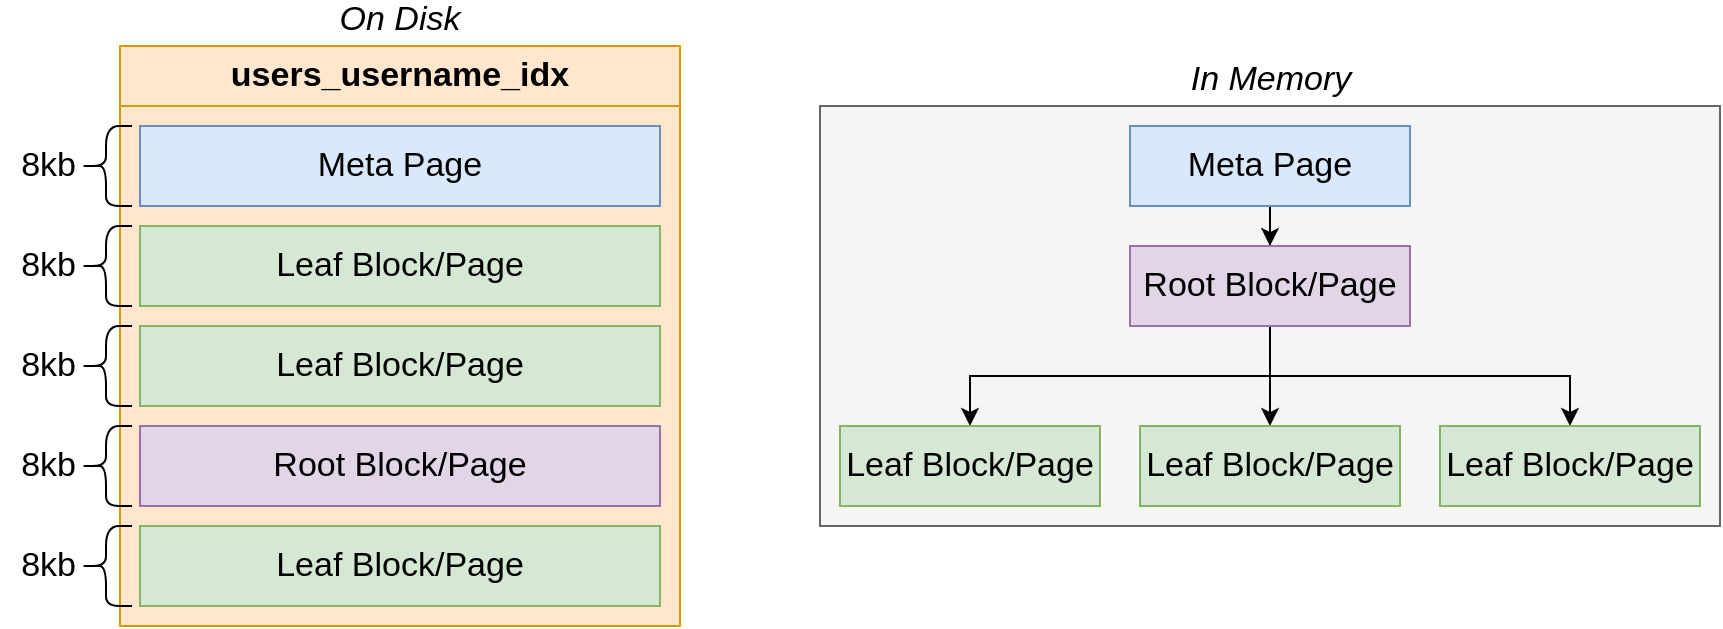 <mxfile version="13.3.7" type="device" pages="4"><diagram id="opVahimEWY88qb7lzJUC" name="02 - indx"><mxGraphModel dx="601" dy="370" grid="1" gridSize="10" guides="1" tooltips="1" connect="1" arrows="1" fold="1" page="1" pageScale="1" pageWidth="1920" pageHeight="1200" math="0" shadow="0"><root><mxCell id="O3AEuE54b7FPdJWSzbed-0"/><mxCell id="O3AEuE54b7FPdJWSzbed-1" parent="O3AEuE54b7FPdJWSzbed-0"/><mxCell id="O3AEuE54b7FPdJWSzbed-28" value="" style="rounded=0;whiteSpace=wrap;html=1;fontSize=17;align=right;fillColor=#f5f5f5;strokeColor=#666666;fontColor=#333333;" vertex="1" parent="O3AEuE54b7FPdJWSzbed-1"><mxGeometry x="980" y="350" width="450" height="210" as="geometry"/></mxCell><mxCell id="O3AEuE54b7FPdJWSzbed-2" value="users_username_idx" style="rounded=0;whiteSpace=wrap;html=1;fillColor=#ffe6cc;strokeColor=#d79b00;fontStyle=1;fontSize=17;" vertex="1" parent="O3AEuE54b7FPdJWSzbed-1"><mxGeometry x="630" y="320" width="280" height="30" as="geometry"/></mxCell><mxCell id="O3AEuE54b7FPdJWSzbed-3" value="" style="rounded=0;whiteSpace=wrap;html=1;fillColor=#ffe6cc;strokeColor=#d79b00;fontStyle=1;fontSize=17;" vertex="1" parent="O3AEuE54b7FPdJWSzbed-1"><mxGeometry x="630" y="350" width="280" height="260" as="geometry"/></mxCell><mxCell id="O3AEuE54b7FPdJWSzbed-4" value="Meta Page" style="rounded=0;whiteSpace=wrap;html=1;fontSize=17;fillColor=#dae8fc;strokeColor=#6c8ebf;" vertex="1" parent="O3AEuE54b7FPdJWSzbed-1"><mxGeometry x="640" y="360" width="260" height="40" as="geometry"/></mxCell><mxCell id="O3AEuE54b7FPdJWSzbed-5" value="Leaf Block/Page" style="rounded=0;whiteSpace=wrap;html=1;fontSize=17;fillColor=#d5e8d4;strokeColor=#82b366;" vertex="1" parent="O3AEuE54b7FPdJWSzbed-1"><mxGeometry x="640" y="410" width="260" height="40" as="geometry"/></mxCell><mxCell id="O3AEuE54b7FPdJWSzbed-6" value="Leaf Block/Page" style="rounded=0;whiteSpace=wrap;html=1;fontSize=17;fillColor=#d5e8d4;strokeColor=#82b366;" vertex="1" parent="O3AEuE54b7FPdJWSzbed-1"><mxGeometry x="640" y="460" width="260" height="40" as="geometry"/></mxCell><mxCell id="O3AEuE54b7FPdJWSzbed-7" value="Root Block/Page" style="rounded=0;whiteSpace=wrap;html=1;fontSize=17;fillColor=#e1d5e7;strokeColor=#9673a6;" vertex="1" parent="O3AEuE54b7FPdJWSzbed-1"><mxGeometry x="640" y="510" width="260" height="40" as="geometry"/></mxCell><mxCell id="O3AEuE54b7FPdJWSzbed-8" value="Leaf Block/Page" style="rounded=0;whiteSpace=wrap;html=1;fontSize=17;fillColor=#d5e8d4;strokeColor=#82b366;" vertex="1" parent="O3AEuE54b7FPdJWSzbed-1"><mxGeometry x="640" y="560" width="260" height="40" as="geometry"/></mxCell><mxCell id="O3AEuE54b7FPdJWSzbed-9" value="" style="shape=curlyBracket;whiteSpace=wrap;html=1;rounded=1;fontSize=17;" vertex="1" parent="O3AEuE54b7FPdJWSzbed-1"><mxGeometry x="610" y="360" width="26" height="40" as="geometry"/></mxCell><mxCell id="O3AEuE54b7FPdJWSzbed-10" value="8kb" style="text;html=1;strokeColor=none;fillColor=none;align=right;verticalAlign=middle;whiteSpace=wrap;rounded=0;fontSize=17;" vertex="1" parent="O3AEuE54b7FPdJWSzbed-1"><mxGeometry x="570" y="370" width="40" height="20" as="geometry"/></mxCell><mxCell id="O3AEuE54b7FPdJWSzbed-11" value="" style="shape=curlyBracket;whiteSpace=wrap;html=1;rounded=1;fontSize=17;" vertex="1" parent="O3AEuE54b7FPdJWSzbed-1"><mxGeometry x="610" y="410" width="26" height="40" as="geometry"/></mxCell><mxCell id="O3AEuE54b7FPdJWSzbed-12" value="8kb" style="text;html=1;strokeColor=none;fillColor=none;align=right;verticalAlign=middle;whiteSpace=wrap;rounded=0;fontSize=17;" vertex="1" parent="O3AEuE54b7FPdJWSzbed-1"><mxGeometry x="570" y="420" width="40" height="20" as="geometry"/></mxCell><mxCell id="O3AEuE54b7FPdJWSzbed-13" value="" style="shape=curlyBracket;whiteSpace=wrap;html=1;rounded=1;fontSize=17;" vertex="1" parent="O3AEuE54b7FPdJWSzbed-1"><mxGeometry x="610" y="460" width="26" height="40" as="geometry"/></mxCell><mxCell id="O3AEuE54b7FPdJWSzbed-14" value="8kb" style="text;html=1;strokeColor=none;fillColor=none;align=right;verticalAlign=middle;whiteSpace=wrap;rounded=0;fontSize=17;" vertex="1" parent="O3AEuE54b7FPdJWSzbed-1"><mxGeometry x="570" y="470" width="40" height="20" as="geometry"/></mxCell><mxCell id="O3AEuE54b7FPdJWSzbed-15" value="" style="shape=curlyBracket;whiteSpace=wrap;html=1;rounded=1;fontSize=17;" vertex="1" parent="O3AEuE54b7FPdJWSzbed-1"><mxGeometry x="610" y="510" width="26" height="40" as="geometry"/></mxCell><mxCell id="O3AEuE54b7FPdJWSzbed-16" value="8kb" style="text;html=1;strokeColor=none;fillColor=none;align=right;verticalAlign=middle;whiteSpace=wrap;rounded=0;fontSize=17;" vertex="1" parent="O3AEuE54b7FPdJWSzbed-1"><mxGeometry x="570" y="520" width="40" height="20" as="geometry"/></mxCell><mxCell id="O3AEuE54b7FPdJWSzbed-17" value="" style="shape=curlyBracket;whiteSpace=wrap;html=1;rounded=1;fontSize=17;" vertex="1" parent="O3AEuE54b7FPdJWSzbed-1"><mxGeometry x="610" y="560" width="26" height="40" as="geometry"/></mxCell><mxCell id="O3AEuE54b7FPdJWSzbed-18" value="8kb" style="text;html=1;strokeColor=none;fillColor=none;align=right;verticalAlign=middle;whiteSpace=wrap;rounded=0;fontSize=17;" vertex="1" parent="O3AEuE54b7FPdJWSzbed-1"><mxGeometry x="570" y="570" width="40" height="20" as="geometry"/></mxCell><mxCell id="O3AEuE54b7FPdJWSzbed-21" style="edgeStyle=orthogonalEdgeStyle;rounded=0;orthogonalLoop=1;jettySize=auto;html=1;exitX=0.5;exitY=1;exitDx=0;exitDy=0;fontSize=17;" edge="1" parent="O3AEuE54b7FPdJWSzbed-1" source="O3AEuE54b7FPdJWSzbed-19" target="O3AEuE54b7FPdJWSzbed-20"><mxGeometry relative="1" as="geometry"/></mxCell><mxCell id="O3AEuE54b7FPdJWSzbed-19" value="Meta Page" style="rounded=0;whiteSpace=wrap;html=1;fontSize=17;fillColor=#dae8fc;strokeColor=#6c8ebf;" vertex="1" parent="O3AEuE54b7FPdJWSzbed-1"><mxGeometry x="1135" y="360" width="140" height="40" as="geometry"/></mxCell><mxCell id="O3AEuE54b7FPdJWSzbed-25" style="edgeStyle=orthogonalEdgeStyle;rounded=0;orthogonalLoop=1;jettySize=auto;html=1;exitX=0.5;exitY=1;exitDx=0;exitDy=0;fontSize=17;" edge="1" parent="O3AEuE54b7FPdJWSzbed-1" source="O3AEuE54b7FPdJWSzbed-20" target="O3AEuE54b7FPdJWSzbed-22"><mxGeometry relative="1" as="geometry"/></mxCell><mxCell id="O3AEuE54b7FPdJWSzbed-26" style="edgeStyle=orthogonalEdgeStyle;rounded=0;orthogonalLoop=1;jettySize=auto;html=1;exitX=0.5;exitY=1;exitDx=0;exitDy=0;fontSize=17;" edge="1" parent="O3AEuE54b7FPdJWSzbed-1" source="O3AEuE54b7FPdJWSzbed-20" target="O3AEuE54b7FPdJWSzbed-23"><mxGeometry relative="1" as="geometry"/></mxCell><mxCell id="O3AEuE54b7FPdJWSzbed-27" style="edgeStyle=orthogonalEdgeStyle;rounded=0;orthogonalLoop=1;jettySize=auto;html=1;exitX=0.5;exitY=1;exitDx=0;exitDy=0;fontSize=17;" edge="1" parent="O3AEuE54b7FPdJWSzbed-1" source="O3AEuE54b7FPdJWSzbed-20" target="O3AEuE54b7FPdJWSzbed-24"><mxGeometry relative="1" as="geometry"/></mxCell><mxCell id="O3AEuE54b7FPdJWSzbed-20" value="Root Block/Page" style="rounded=0;whiteSpace=wrap;html=1;fontSize=17;fillColor=#e1d5e7;strokeColor=#9673a6;" vertex="1" parent="O3AEuE54b7FPdJWSzbed-1"><mxGeometry x="1135" y="420" width="140" height="40" as="geometry"/></mxCell><mxCell id="O3AEuE54b7FPdJWSzbed-22" value="Leaf Block/Page" style="rounded=0;whiteSpace=wrap;html=1;fontSize=17;fillColor=#d5e8d4;strokeColor=#82b366;" vertex="1" parent="O3AEuE54b7FPdJWSzbed-1"><mxGeometry x="990" y="510" width="130" height="40" as="geometry"/></mxCell><mxCell id="O3AEuE54b7FPdJWSzbed-23" value="Leaf Block/Page" style="rounded=0;whiteSpace=wrap;html=1;fontSize=17;fillColor=#d5e8d4;strokeColor=#82b366;" vertex="1" parent="O3AEuE54b7FPdJWSzbed-1"><mxGeometry x="1140" y="510" width="130" height="40" as="geometry"/></mxCell><mxCell id="O3AEuE54b7FPdJWSzbed-24" value="Leaf Block/Page" style="rounded=0;whiteSpace=wrap;html=1;fontSize=17;fillColor=#d5e8d4;strokeColor=#82b366;" vertex="1" parent="O3AEuE54b7FPdJWSzbed-1"><mxGeometry x="1290" y="510" width="130" height="40" as="geometry"/></mxCell><mxCell id="O3AEuE54b7FPdJWSzbed-29" value="&lt;i&gt;On Disk&lt;/i&gt;" style="text;html=1;strokeColor=none;fillColor=none;align=center;verticalAlign=middle;whiteSpace=wrap;rounded=0;fontSize=17;" vertex="1" parent="O3AEuE54b7FPdJWSzbed-1"><mxGeometry x="730" y="297" width="80" height="20" as="geometry"/></mxCell><mxCell id="O3AEuE54b7FPdJWSzbed-30" value="&lt;i&gt;In Memory&lt;/i&gt;" style="text;html=1;strokeColor=none;fillColor=none;align=center;verticalAlign=middle;whiteSpace=wrap;rounded=0;fontSize=17;" vertex="1" parent="O3AEuE54b7FPdJWSzbed-1"><mxGeometry x="1142.5" y="327" width="125" height="20" as="geometry"/></mxCell></root></mxGraphModel></diagram><diagram id="oCftknuLgNWRQHDJLGvZ" name="04 - tree"><mxGraphModel dx="858" dy="529" grid="1" gridSize="10" guides="1" tooltips="1" connect="1" arrows="1" fold="1" page="1" pageScale="1" pageWidth="1920" pageHeight="1200" math="0" shadow="0"><root><mxCell id="QAlu-ISIOO3ttAtn0jfi-0"/><mxCell id="QAlu-ISIOO3ttAtn0jfi-1" parent="QAlu-ISIOO3ttAtn0jfi-0"/><mxCell id="QAlu-ISIOO3ttAtn0jfi-2" value="" style="rounded=0;whiteSpace=wrap;html=1;fontSize=18;align=center;fillColor=#f5f5f5;strokeColor=#666666;fontColor=#333333;" vertex="1" parent="QAlu-ISIOO3ttAtn0jfi-1"><mxGeometry x="435" y="250" width="545" height="350" as="geometry"/></mxCell><mxCell id="QAlu-ISIOO3ttAtn0jfi-3" value="" style="rounded=0;whiteSpace=wrap;html=1;strokeWidth=1;fontSize=22;fontStyle=3;" vertex="1" parent="QAlu-ISIOO3ttAtn0jfi-1"><mxGeometry x="737.5" y="480" width="230" height="107.5" as="geometry"/></mxCell><mxCell id="QAlu-ISIOO3ttAtn0jfi-4" value="" style="rounded=0;whiteSpace=wrap;html=1;strokeWidth=1;fontSize=22;fontStyle=3;" vertex="1" parent="QAlu-ISIOO3ttAtn0jfi-1"><mxGeometry x="447.5" y="480" width="230" height="107.5" as="geometry"/></mxCell><mxCell id="QAlu-ISIOO3ttAtn0jfi-5" value="" style="rounded=0;whiteSpace=wrap;html=1;strokeWidth=1;fontSize=22;fontStyle=1;" vertex="1" parent="QAlu-ISIOO3ttAtn0jfi-1"><mxGeometry x="1080" y="295" width="230" height="305" as="geometry"/></mxCell><mxCell id="QAlu-ISIOO3ttAtn0jfi-6" value="" style="rounded=0;whiteSpace=wrap;html=1;strokeWidth=1;fontSize=22;fontStyle=1;fillColor=#f5f5f5;strokeColor=#666666;fontColor=#333333;" vertex="1" parent="QAlu-ISIOO3ttAtn0jfi-1"><mxGeometry x="1090" y="337.5" width="210" height="100" as="geometry"/></mxCell><mxCell id="QAlu-ISIOO3ttAtn0jfi-7" value="&lt;b&gt;Nancy&lt;/b&gt;, id = 40, created_at, updated_at" style="rounded=0;whiteSpace=wrap;html=1;strokeWidth=1;fontSize=18;fillColor=#fff2cc;strokeColor=#d6b656;" vertex="1" parent="QAlu-ISIOO3ttAtn0jfi-1"><mxGeometry x="1090" y="337.5" width="210" height="50" as="geometry"/></mxCell><mxCell id="QAlu-ISIOO3ttAtn0jfi-8" value="Block 0" style="rounded=0;whiteSpace=wrap;html=1;strokeWidth=1;fontSize=22;fontStyle=1;fillColor=#f5f5f5;strokeColor=#666666;fontColor=#333333;" vertex="1" parent="QAlu-ISIOO3ttAtn0jfi-1"><mxGeometry x="1090" y="307.5" width="210" height="30" as="geometry"/></mxCell><mxCell id="QAlu-ISIOO3ttAtn0jfi-9" value="&lt;b&gt;Alf&lt;/b&gt;, id = 2, created_at, updated_at, url" style="rounded=0;whiteSpace=wrap;html=1;strokeWidth=1;fontSize=18;fillColor=#fff2cc;strokeColor=#d6b656;" vertex="1" parent="QAlu-ISIOO3ttAtn0jfi-1"><mxGeometry x="1090" y="387.5" width="210" height="50" as="geometry"/></mxCell><mxCell id="QAlu-ISIOO3ttAtn0jfi-10" value="" style="rounded=0;whiteSpace=wrap;html=1;strokeWidth=1;fontSize=22;fontStyle=1;fillColor=#f5f5f5;strokeColor=#666666;fontColor=#333333;" vertex="1" parent="QAlu-ISIOO3ttAtn0jfi-1"><mxGeometry x="1090" y="487.5" width="210" height="100" as="geometry"/></mxCell><mxCell id="QAlu-ISIOO3ttAtn0jfi-11" value="&lt;b&gt;Jia&lt;/b&gt;, id = 5, created_at, updated_at, url" style="rounded=0;whiteSpace=wrap;html=1;strokeWidth=1;fontSize=18;fillColor=#fff2cc;strokeColor=#d6b656;" vertex="1" parent="QAlu-ISIOO3ttAtn0jfi-1"><mxGeometry x="1090" y="487.5" width="210" height="50" as="geometry"/></mxCell><mxCell id="QAlu-ISIOO3ttAtn0jfi-12" value="Block 1" style="rounded=0;whiteSpace=wrap;html=1;strokeWidth=1;fontSize=22;fontStyle=1;fillColor=#f5f5f5;strokeColor=#666666;fontColor=#333333;" vertex="1" parent="QAlu-ISIOO3ttAtn0jfi-1"><mxGeometry x="1090" y="457.5" width="210" height="30" as="geometry"/></mxCell><mxCell id="QAlu-ISIOO3ttAtn0jfi-13" value="&lt;b&gt;Riann&lt;/b&gt;, id = 3, created_at, updated_at, url" style="rounded=0;whiteSpace=wrap;html=1;strokeWidth=1;fontSize=18;fillColor=#fff2cc;strokeColor=#d6b656;" vertex="1" parent="QAlu-ISIOO3ttAtn0jfi-1"><mxGeometry x="1090" y="537.5" width="210" height="50" as="geometry"/></mxCell><mxCell id="QAlu-ISIOO3ttAtn0jfi-14" value="Heap File" style="rounded=0;whiteSpace=wrap;html=1;strokeWidth=1;fontSize=22;fontStyle=3;" vertex="1" parent="QAlu-ISIOO3ttAtn0jfi-1"><mxGeometry x="1080" y="260" width="230" height="35" as="geometry"/></mxCell><mxCell id="QAlu-ISIOO3ttAtn0jfi-15" style="edgeStyle=orthogonalEdgeStyle;rounded=0;orthogonalLoop=1;jettySize=auto;html=1;exitX=0.5;exitY=1;exitDx=0;exitDy=0;strokeWidth=3;fontSize=18;" edge="1" parent="QAlu-ISIOO3ttAtn0jfi-1" source="QAlu-ISIOO3ttAtn0jfi-16" target="QAlu-ISIOO3ttAtn0jfi-30"><mxGeometry relative="1" as="geometry"/></mxCell><mxCell id="QAlu-ISIOO3ttAtn0jfi-16" value="I am looking for users with username = 'Riann'" style="rounded=0;whiteSpace=wrap;html=1;strokeWidth=1;fontSize=22;fontStyle=3;" vertex="1" parent="QAlu-ISIOO3ttAtn0jfi-1"><mxGeometry x="555" y="150" width="310" height="65" as="geometry"/></mxCell><mxCell id="QAlu-ISIOO3ttAtn0jfi-17" value="Aaliyah.H" style="rounded=0;whiteSpace=wrap;html=1;strokeWidth=1;fontSize=18;fillColor=#fff2cc;strokeColor=#d6b656;" vertex="1" parent="QAlu-ISIOO3ttAtn0jfi-1"><mxGeometry x="462.5" y="490" width="100" height="50" as="geometry"/></mxCell><mxCell id="QAlu-ISIOO3ttAtn0jfi-18" value="Jia" style="rounded=0;whiteSpace=wrap;html=1;strokeWidth=1;fontSize=18;fillColor=#fff2cc;strokeColor=#d6b656;" vertex="1" parent="QAlu-ISIOO3ttAtn0jfi-1"><mxGeometry x="562.5" y="490" width="100" height="50" as="geometry"/></mxCell><mxCell id="QAlu-ISIOO3ttAtn0jfi-19" value="Nancy" style="rounded=0;whiteSpace=wrap;html=1;strokeWidth=1;fontSize=18;fillColor=#fff2cc;strokeColor=#d6b656;" vertex="1" parent="QAlu-ISIOO3ttAtn0jfi-1"><mxGeometry x="752.5" y="490" width="100" height="50" as="geometry"/></mxCell><mxCell id="QAlu-ISIOO3ttAtn0jfi-20" value="Riann" style="rounded=0;whiteSpace=wrap;html=1;strokeWidth=1;fontSize=18;fillColor=#fff2cc;strokeColor=#d6b656;" vertex="1" parent="QAlu-ISIOO3ttAtn0jfi-1"><mxGeometry x="852.5" y="490" width="100" height="50" as="geometry"/></mxCell><mxCell id="JE4ydQ63m4MGEJfCah9O-0" style="edgeStyle=orthogonalEdgeStyle;rounded=0;orthogonalLoop=1;jettySize=auto;html=1;exitX=0.5;exitY=1;exitDx=0;exitDy=0;entryX=0;entryY=0.5;entryDx=0;entryDy=0;fontSize=10;" edge="1" parent="QAlu-ISIOO3ttAtn0jfi-1" source="QAlu-ISIOO3ttAtn0jfi-21" target="QAlu-ISIOO3ttAtn0jfi-11"><mxGeometry relative="1" as="geometry"/></mxCell><mxCell id="QAlu-ISIOO3ttAtn0jfi-21" value="Block 0&lt;br style=&quot;font-size: 12px;&quot;&gt;Index 2" style="rounded=0;whiteSpace=wrap;html=1;strokeWidth=1;fontSize=12;fillColor=#f5f5f5;strokeColor=#666666;fontStyle=2;fontColor=#333333;" vertex="1" parent="QAlu-ISIOO3ttAtn0jfi-1"><mxGeometry x="472.5" y="540" width="80" height="30" as="geometry"/></mxCell><mxCell id="QAlu-ISIOO3ttAtn0jfi-22" value="Block 1&lt;br style=&quot;font-size: 12px;&quot;&gt;Index 2" style="rounded=0;whiteSpace=wrap;html=1;strokeWidth=1;fontSize=12;fillColor=#f5f5f5;strokeColor=#666666;fontStyle=2;fontColor=#333333;" vertex="1" parent="QAlu-ISIOO3ttAtn0jfi-1"><mxGeometry x="572.5" y="540" width="80" height="30" as="geometry"/></mxCell><mxCell id="QAlu-ISIOO3ttAtn0jfi-23" value="Block 0&lt;br style=&quot;font-size: 12px;&quot;&gt;Index 1" style="rounded=0;whiteSpace=wrap;html=1;strokeWidth=1;fontSize=12;fillColor=#f5f5f5;strokeColor=#666666;fontStyle=2;fontColor=#333333;" vertex="1" parent="QAlu-ISIOO3ttAtn0jfi-1"><mxGeometry x="762.5" y="540" width="80" height="30" as="geometry"/></mxCell><mxCell id="QAlu-ISIOO3ttAtn0jfi-24" style="edgeStyle=orthogonalEdgeStyle;rounded=0;orthogonalLoop=1;jettySize=auto;html=1;exitX=1;exitY=0.5;exitDx=0;exitDy=0;strokeWidth=3;fontSize=19;" edge="1" parent="QAlu-ISIOO3ttAtn0jfi-1" source="QAlu-ISIOO3ttAtn0jfi-25" target="QAlu-ISIOO3ttAtn0jfi-13"><mxGeometry relative="1" as="geometry"/></mxCell><mxCell id="QAlu-ISIOO3ttAtn0jfi-25" value="Block 1&lt;br style=&quot;font-size: 12px;&quot;&gt;Index 2" style="rounded=0;whiteSpace=wrap;html=1;strokeWidth=1;fontSize=12;fillColor=#f5f5f5;strokeColor=#666666;fontStyle=2;fontColor=#333333;" vertex="1" parent="QAlu-ISIOO3ttAtn0jfi-1"><mxGeometry x="862.5" y="540" width="80" height="30" as="geometry"/></mxCell><mxCell id="QAlu-ISIOO3ttAtn0jfi-26" style="edgeStyle=orthogonalEdgeStyle;rounded=0;orthogonalLoop=1;jettySize=auto;html=1;exitX=0.5;exitY=1;exitDx=0;exitDy=0;strokeWidth=3;fontSize=18;" edge="1" parent="QAlu-ISIOO3ttAtn0jfi-1" source="QAlu-ISIOO3ttAtn0jfi-27" target="QAlu-ISIOO3ttAtn0jfi-31"><mxGeometry relative="1" as="geometry"/></mxCell><mxCell id="QAlu-ISIOO3ttAtn0jfi-27" value="Go this way if:&lt;br&gt;'Alf' &amp;lt;= username &amp;lt; 'Nancy'" style="rounded=0;whiteSpace=wrap;html=1;strokeWidth=1;fontSize=16;fontStyle=0;" vertex="1" parent="QAlu-ISIOO3ttAtn0jfi-1"><mxGeometry x="490" y="300" width="217.5" height="77.5" as="geometry"/></mxCell><mxCell id="QAlu-ISIOO3ttAtn0jfi-28" style="edgeStyle=orthogonalEdgeStyle;rounded=0;orthogonalLoop=1;jettySize=auto;html=1;exitX=0.5;exitY=1;exitDx=0;exitDy=0;strokeWidth=3;fontSize=18;" edge="1" parent="QAlu-ISIOO3ttAtn0jfi-1" source="QAlu-ISIOO3ttAtn0jfi-29" target="QAlu-ISIOO3ttAtn0jfi-32"><mxGeometry relative="1" as="geometry"/></mxCell><mxCell id="QAlu-ISIOO3ttAtn0jfi-29" value="Go this way if:&lt;br&gt;'Nancy' &amp;lt;= username" style="rounded=0;whiteSpace=wrap;html=1;strokeWidth=1;fontSize=16;fontStyle=0;" vertex="1" parent="QAlu-ISIOO3ttAtn0jfi-1"><mxGeometry x="707.5" y="300" width="222.5" height="77.5" as="geometry"/></mxCell><mxCell id="QAlu-ISIOO3ttAtn0jfi-30" value="Root Node" style="rounded=0;whiteSpace=wrap;html=1;fontSize=18;align=center;fontStyle=1;fillColor=#dae8fc;strokeColor=#6c8ebf;" vertex="1" parent="QAlu-ISIOO3ttAtn0jfi-1"><mxGeometry x="490" y="270" width="440" height="30" as="geometry"/></mxCell><mxCell id="QAlu-ISIOO3ttAtn0jfi-31" value="Leaf Node" style="rounded=0;whiteSpace=wrap;html=1;fontSize=18;align=center;fontStyle=1;fillColor=#e1d5e7;strokeColor=#9673a6;" vertex="1" parent="QAlu-ISIOO3ttAtn0jfi-1"><mxGeometry x="447.5" y="450" width="230" height="30" as="geometry"/></mxCell><mxCell id="QAlu-ISIOO3ttAtn0jfi-32" value="Leaf Node" style="rounded=0;whiteSpace=wrap;html=1;fontSize=18;align=center;fontStyle=1;fillColor=#e1d5e7;strokeColor=#9673a6;" vertex="1" parent="QAlu-ISIOO3ttAtn0jfi-1"><mxGeometry x="737.5" y="450" width="230" height="30" as="geometry"/></mxCell></root></mxGraphModel></diagram><diagram id="FdByvxCl356xLByYzh3v" name="01 - indx"><mxGraphModel dx="715" dy="441" grid="1" gridSize="10" guides="1" tooltips="1" connect="1" arrows="1" fold="1" page="1" pageScale="1" pageWidth="1920" pageHeight="1200" math="0" shadow="0"><root><mxCell id="0"/><mxCell id="1" parent="0"/><mxCell id="E6xI0mtKTCQ8MDlGoAeg-2" style="edgeStyle=orthogonalEdgeStyle;rounded=0;orthogonalLoop=1;jettySize=auto;html=1;exitX=1;exitY=0.5;exitDx=0;exitDy=0;entryX=0;entryY=0.25;entryDx=0;entryDy=0;fontSize=10;" edge="1" parent="1" source="huZ3fz437xjVjvMS_hl9-1" target="oIg3MCeNWCxGDNWDnZmG-6"><mxGeometry relative="1" as="geometry"/></mxCell><mxCell id="E6xI0mtKTCQ8MDlGoAeg-3" value="Austin.Ondrika" style="edgeLabel;html=1;align=center;verticalAlign=middle;resizable=0;points=[];fontSize=10;" vertex="1" connectable="0" parent="E6xI0mtKTCQ8MDlGoAeg-2"><mxGeometry x="-0.454" y="2" relative="1" as="geometry"><mxPoint x="-1" y="-2" as="offset"/></mxGeometry></mxCell><mxCell id="huZ3fz437xjVjvMS_hl9-1" value="Page 2&lt;br&gt;Leaf Node" style="rounded=0;whiteSpace=wrap;html=1;fontSize=18;" vertex="1" parent="1"><mxGeometry x="955" y="530" width="280" height="50" as="geometry"/></mxCell><mxCell id="huZ3fz437xjVjvMS_hl9-3" value="" style="rounded=0;whiteSpace=wrap;html=1;fontSize=11;" vertex="1" parent="1"><mxGeometry x="1025" y="580" width="70" height="50" as="geometry"/></mxCell><mxCell id="huZ3fz437xjVjvMS_hl9-4" value="" style="rounded=0;whiteSpace=wrap;html=1;fontSize=11;" vertex="1" parent="1"><mxGeometry x="1095" y="580" width="70" height="50" as="geometry"/></mxCell><mxCell id="huZ3fz437xjVjvMS_hl9-10" value="Page 3&lt;br&gt;Root Node" style="rounded=0;whiteSpace=wrap;html=1;fontSize=18;fontStyle=1;fillColor=#d5e8d4;strokeColor=#82b366;" vertex="1" parent="1"><mxGeometry x="960" y="340" width="280" height="50" as="geometry"/></mxCell><mxCell id="qLcCJlduPn2M2SvSs1vK-1" style="edgeStyle=orthogonalEdgeStyle;rounded=0;orthogonalLoop=1;jettySize=auto;html=1;exitX=0.5;exitY=1;exitDx=0;exitDy=0;fontSize=10;" edge="1" parent="1" source="huZ3fz437xjVjvMS_hl9-12" target="huZ3fz437xjVjvMS_hl9-25"><mxGeometry relative="1" as="geometry"/></mxCell><mxCell id="huZ3fz437xjVjvMS_hl9-12" value="" style="rounded=0;whiteSpace=wrap;html=1;fontSize=10;" vertex="1" parent="1"><mxGeometry x="960" y="390" width="70" height="50" as="geometry"/></mxCell><mxCell id="qLcCJlduPn2M2SvSs1vK-4" style="edgeStyle=orthogonalEdgeStyle;rounded=0;orthogonalLoop=1;jettySize=auto;html=1;exitX=0.5;exitY=1;exitDx=0;exitDy=0;fontSize=10;" edge="1" parent="1" source="huZ3fz437xjVjvMS_hl9-14" target="huZ3fz437xjVjvMS_hl9-1"><mxGeometry relative="1" as="geometry"/></mxCell><mxCell id="huZ3fz437xjVjvMS_hl9-14" value="ALL&amp;nbsp; &amp;gt;= 'Alyson14'" style="rounded=0;whiteSpace=wrap;html=1;fontSize=10;" vertex="1" parent="1"><mxGeometry x="1030" y="390" width="70" height="50" as="geometry"/></mxCell><mxCell id="qLcCJlduPn2M2SvSs1vK-5" style="edgeStyle=orthogonalEdgeStyle;rounded=0;orthogonalLoop=1;jettySize=auto;html=1;exitX=0.5;exitY=1;exitDx=0;exitDy=0;fontSize=10;" edge="1" parent="1" source="huZ3fz437xjVjvMS_hl9-16" target="oIg3MCeNWCxGDNWDnZmG-3"><mxGeometry relative="1" as="geometry"/></mxCell><mxCell id="huZ3fz437xjVjvMS_hl9-16" value="ALL &amp;gt;= 'Austin.O'" style="rounded=0;whiteSpace=wrap;html=1;fontSize=10;" vertex="1" parent="1"><mxGeometry x="1100" y="390" width="70" height="50" as="geometry"/></mxCell><mxCell id="huZ3fz437xjVjvMS_hl9-17" value="" style="rounded=0;whiteSpace=wrap;html=1;fontSize=14;" vertex="1" parent="1"><mxGeometry x="1170" y="390" width="70" height="50" as="geometry"/></mxCell><mxCell id="E6xI0mtKTCQ8MDlGoAeg-1" style="edgeStyle=orthogonalEdgeStyle;rounded=0;orthogonalLoop=1;jettySize=auto;html=1;exitX=1;exitY=0.5;exitDx=0;exitDy=0;entryX=0;entryY=0.25;entryDx=0;entryDy=0;fontSize=10;" edge="1" parent="1" source="huZ3fz437xjVjvMS_hl9-25" target="huZ3fz437xjVjvMS_hl9-39"><mxGeometry relative="1" as="geometry"/></mxCell><mxCell id="huZ3fz437xjVjvMS_hl9-25" value="Page 1&lt;br&gt;Leaf Node" style="rounded=0;whiteSpace=wrap;html=1;fontSize=18;" vertex="1" parent="1"><mxGeometry x="620" y="530" width="280" height="50" as="geometry"/></mxCell><mxCell id="huZ3fz437xjVjvMS_hl9-27" value="" style="rounded=0;whiteSpace=wrap;html=1;fontSize=11;" vertex="1" parent="1"><mxGeometry x="690" y="580" width="70" height="50" as="geometry"/></mxCell><mxCell id="huZ3fz437xjVjvMS_hl9-29" value="" style="rounded=0;whiteSpace=wrap;html=1;fontSize=11;" vertex="1" parent="1"><mxGeometry x="760" y="580" width="70" height="50" as="geometry"/></mxCell><mxCell id="huZ3fz437xjVjvMS_hl9-31" value="Alyson.R&lt;br&gt;(82, 30)" style="rounded=0;whiteSpace=wrap;html=1;fontSize=11;" vertex="1" parent="1"><mxGeometry x="830" y="580" width="70" height="50" as="geometry"/></mxCell><mxCell id="huZ3fz437xjVjvMS_hl9-39" value="Alyson14&lt;br&gt;(20, 7)" style="rounded=0;whiteSpace=wrap;html=1;fontSize=11;" vertex="1" parent="1"><mxGeometry x="955" y="580" width="70" height="50" as="geometry"/></mxCell><mxCell id="huZ3fz437xjVjvMS_hl9-49" value="Austin.M&lt;br&gt;(74, 18)" style="rounded=0;whiteSpace=wrap;html=1;fontSize=11;" vertex="1" parent="1"><mxGeometry x="1165" y="580" width="70" height="50" as="geometry"/></mxCell><mxCell id="oIg3MCeNWCxGDNWDnZmG-2" value="Aaliyah.H&lt;br&gt;(33, 43)" style="rounded=0;whiteSpace=wrap;html=1;fontSize=11;" vertex="1" parent="1"><mxGeometry x="620" y="580" width="70" height="50" as="geometry"/></mxCell><mxCell id="oIg3MCeNWCxGDNWDnZmG-3" value="Page 4&lt;br&gt;Leaf Node" style="rounded=0;whiteSpace=wrap;html=1;fontSize=18;" vertex="1" parent="1"><mxGeometry x="1340" y="530" width="280" height="50" as="geometry"/></mxCell><mxCell id="oIg3MCeNWCxGDNWDnZmG-4" value="" style="rounded=0;whiteSpace=wrap;html=1;fontSize=11;" vertex="1" parent="1"><mxGeometry x="1410" y="580" width="70" height="50" as="geometry"/></mxCell><mxCell id="oIg3MCeNWCxGDNWDnZmG-5" value="" style="rounded=0;whiteSpace=wrap;html=1;fontSize=11;" vertex="1" parent="1"><mxGeometry x="1480" y="580" width="70" height="50" as="geometry"/></mxCell><mxCell id="oIg3MCeNWCxGDNWDnZmG-6" value="Austin.Ondrika" style="rounded=0;whiteSpace=wrap;html=1;fontSize=11;" vertex="1" parent="1"><mxGeometry x="1340" y="580" width="70" height="50" as="geometry"/></mxCell><mxCell id="oIg3MCeNWCxGDNWDnZmG-7" value="" style="rounded=0;whiteSpace=wrap;html=1;fontSize=11;" vertex="1" parent="1"><mxGeometry x="1550" y="580" width="70" height="50" as="geometry"/></mxCell></root></mxGraphModel></diagram><diagram id="TQnLje19Bo3_dnweJQ1w" name="03 - likes"><mxGraphModel dx="969" dy="597" grid="1" gridSize="10" guides="1" tooltips="1" connect="1" arrows="1" fold="1" page="1" pageScale="1" pageWidth="1920" pageHeight="1200" math="0" shadow="0"><root><mxCell id="p__IYrhqF22UkaUIFzBU-0"/><mxCell id="p__IYrhqF22UkaUIFzBU-1" parent="p__IYrhqF22UkaUIFzBU-0"/><mxCell id="p__IYrhqF22UkaUIFzBU-2" value="Parent Nodes&lt;br&gt;Page 411" style="rounded=0;whiteSpace=wrap;html=1;fontSize=18;" vertex="1" parent="p__IYrhqF22UkaUIFzBU-1"><mxGeometry x="955" y="530" width="365" height="50" as="geometry"/></mxCell><mxCell id="p__IYrhqF22UkaUIFzBU-3" style="edgeStyle=orthogonalEdgeStyle;rounded=0;orthogonalLoop=1;jettySize=auto;html=1;exitX=0.5;exitY=1;exitDx=0;exitDy=0;fontSize=15;" edge="1" parent="p__IYrhqF22UkaUIFzBU-1" source="p__IYrhqF22UkaUIFzBU-4" target="p__IYrhqF22UkaUIFzBU-22"><mxGeometry relative="1" as="geometry"/></mxCell><mxCell id="p__IYrhqF22UkaUIFzBU-4" value="288&lt;br style=&quot;font-size: 11px;&quot;&gt;&amp;gt;= 104677" style="rounded=0;whiteSpace=wrap;html=1;fontSize=11;" vertex="1" parent="p__IYrhqF22UkaUIFzBU-1"><mxGeometry x="1025" y="580" width="70" height="50" as="geometry"/></mxCell><mxCell id="p__IYrhqF22UkaUIFzBU-5" value="....." style="rounded=0;whiteSpace=wrap;html=1;fontSize=11;" vertex="1" parent="p__IYrhqF22UkaUIFzBU-1"><mxGeometry x="1095" y="580" width="70" height="50" as="geometry"/></mxCell><mxCell id="p__IYrhqF22UkaUIFzBU-6" value="Page 698" style="rounded=0;whiteSpace=wrap;html=1;fontSize=18;" vertex="1" parent="p__IYrhqF22UkaUIFzBU-1"><mxGeometry x="1555" y="530" width="280" height="50" as="geometry"/></mxCell><mxCell id="p__IYrhqF22UkaUIFzBU-7" value="575&lt;br style=&quot;font-size: 11px;&quot;&gt;&amp;gt;= 208987" style="rounded=0;whiteSpace=wrap;html=1;fontSize=11;" vertex="1" parent="p__IYrhqF22UkaUIFzBU-1"><mxGeometry x="1625" y="580" width="70" height="50" as="geometry"/></mxCell><mxCell id="p__IYrhqF22UkaUIFzBU-8" value="....." style="rounded=0;whiteSpace=wrap;html=1;fontSize=11;" vertex="1" parent="p__IYrhqF22UkaUIFzBU-1"><mxGeometry x="1695" y="580" width="70" height="50" as="geometry"/></mxCell><mxCell id="p__IYrhqF22UkaUIFzBU-9" value="...." style="rounded=0;whiteSpace=wrap;html=1;fontSize=11;" vertex="1" parent="p__IYrhqF22UkaUIFzBU-1"><mxGeometry x="1765" y="580" width="70" height="50" as="geometry"/></mxCell><mxCell id="p__IYrhqF22UkaUIFzBU-10" value="Page 574" style="rounded=0;whiteSpace=wrap;html=1;fontSize=18;" vertex="1" parent="p__IYrhqF22UkaUIFzBU-1"><mxGeometry x="1580" y="710" width="210" height="50" as="geometry"/></mxCell><mxCell id="p__IYrhqF22UkaUIFzBU-11" value="412 Root" style="rounded=0;whiteSpace=wrap;html=1;fontSize=18;" vertex="1" parent="p__IYrhqF22UkaUIFzBU-1"><mxGeometry x="982" y="310" width="280" height="50" as="geometry"/></mxCell><mxCell id="p__IYrhqF22UkaUIFzBU-12" style="edgeStyle=orthogonalEdgeStyle;rounded=0;orthogonalLoop=1;jettySize=auto;html=1;exitX=0.5;exitY=1;exitDx=0;exitDy=0;fontSize=16;" edge="1" parent="p__IYrhqF22UkaUIFzBU-1" source="p__IYrhqF22UkaUIFzBU-13" target="p__IYrhqF22UkaUIFzBU-26"><mxGeometry relative="1" as="geometry"/></mxCell><mxCell id="p__IYrhqF22UkaUIFzBU-13" value="3&lt;br style=&quot;font-size: 14px;&quot;&gt;-" style="rounded=0;whiteSpace=wrap;html=1;fontSize=14;" vertex="1" parent="p__IYrhqF22UkaUIFzBU-1"><mxGeometry x="982" y="360" width="70" height="50" as="geometry"/></mxCell><mxCell id="p__IYrhqF22UkaUIFzBU-14" style="edgeStyle=orthogonalEdgeStyle;rounded=0;orthogonalLoop=1;jettySize=auto;html=1;exitX=0.5;exitY=1;exitDx=0;exitDy=0;fontSize=18;" edge="1" parent="p__IYrhqF22UkaUIFzBU-1" source="p__IYrhqF22UkaUIFzBU-15" target="p__IYrhqF22UkaUIFzBU-2"><mxGeometry relative="1" as="geometry"/></mxCell><mxCell id="p__IYrhqF22UkaUIFzBU-15" value="411&lt;br style=&quot;font-size: 14px;&quot;&gt;&amp;gt; 104311" style="rounded=0;whiteSpace=wrap;html=1;fontSize=14;" vertex="1" parent="p__IYrhqF22UkaUIFzBU-1"><mxGeometry x="1052" y="360" width="70" height="50" as="geometry"/></mxCell><mxCell id="p__IYrhqF22UkaUIFzBU-16" style="edgeStyle=orthogonalEdgeStyle;rounded=0;orthogonalLoop=1;jettySize=auto;html=1;exitX=0.5;exitY=1;exitDx=0;exitDy=0;fontSize=14;" edge="1" parent="p__IYrhqF22UkaUIFzBU-1" source="p__IYrhqF22UkaUIFzBU-17" target="p__IYrhqF22UkaUIFzBU-6"><mxGeometry relative="1" as="geometry"/></mxCell><mxCell id="p__IYrhqF22UkaUIFzBU-17" value="698&lt;br style=&quot;font-size: 14px&quot;&gt;&amp;gt; 208621" style="rounded=0;whiteSpace=wrap;html=1;fontSize=14;" vertex="1" parent="p__IYrhqF22UkaUIFzBU-1"><mxGeometry x="1122" y="360" width="70" height="50" as="geometry"/></mxCell><mxCell id="p__IYrhqF22UkaUIFzBU-18" value="...." style="rounded=0;whiteSpace=wrap;html=1;fontSize=14;" vertex="1" parent="p__IYrhqF22UkaUIFzBU-1"><mxGeometry x="1192" y="360" width="70" height="50" as="geometry"/></mxCell><mxCell id="p__IYrhqF22UkaUIFzBU-19" value="(1328,125)&lt;br&gt;208621" style="rounded=0;whiteSpace=wrap;html=1;fontSize=14;" vertex="1" parent="p__IYrhqF22UkaUIFzBU-1"><mxGeometry x="1580" y="760" width="70" height="50" as="geometry"/></mxCell><mxCell id="p__IYrhqF22UkaUIFzBU-20" value="....." style="rounded=0;whiteSpace=wrap;html=1;fontSize=18;" vertex="1" parent="p__IYrhqF22UkaUIFzBU-1"><mxGeometry x="1650" y="760" width="70" height="50" as="geometry"/></mxCell><mxCell id="p__IYrhqF22UkaUIFzBU-21" value="(1331,19)&lt;br&gt;208986" style="rounded=0;whiteSpace=wrap;html=1;fontSize=16;" vertex="1" parent="p__IYrhqF22UkaUIFzBU-1"><mxGeometry x="1720" y="760" width="70" height="50" as="geometry"/></mxCell><mxCell id="p__IYrhqF22UkaUIFzBU-22" value="Page 288" style="rounded=0;whiteSpace=wrap;html=1;fontSize=18;" vertex="1" parent="p__IYrhqF22UkaUIFzBU-1"><mxGeometry x="1085" y="710" width="210" height="50" as="geometry"/></mxCell><mxCell id="p__IYrhqF22UkaUIFzBU-23" value="(666,115)&lt;br&gt;104677" style="rounded=0;whiteSpace=wrap;html=1;fontSize=14;" vertex="1" parent="p__IYrhqF22UkaUIFzBU-1"><mxGeometry x="1085" y="760" width="70" height="50" as="geometry"/></mxCell><mxCell id="p__IYrhqF22UkaUIFzBU-24" value="....." style="rounded=0;whiteSpace=wrap;html=1;fontSize=18;" vertex="1" parent="p__IYrhqF22UkaUIFzBU-1"><mxGeometry x="1155" y="760" width="70" height="50" as="geometry"/></mxCell><mxCell id="p__IYrhqF22UkaUIFzBU-25" value="(669, 9)&lt;br style=&quot;font-size: 15px;&quot;&gt;105042" style="rounded=0;whiteSpace=wrap;html=1;fontSize=15;" vertex="1" parent="p__IYrhqF22UkaUIFzBU-1"><mxGeometry x="1225" y="760" width="70" height="50" as="geometry"/></mxCell><mxCell id="p__IYrhqF22UkaUIFzBU-58" style="edgeStyle=orthogonalEdgeStyle;rounded=0;orthogonalLoop=1;jettySize=auto;html=1;exitX=1;exitY=0.75;exitDx=0;exitDy=0;entryX=0;entryY=0.75;entryDx=0;entryDy=0;fontSize=10;" edge="1" parent="p__IYrhqF22UkaUIFzBU-1" source="p__IYrhqF22UkaUIFzBU-26" target="p__IYrhqF22UkaUIFzBU-2"><mxGeometry relative="1" as="geometry"/></mxCell><mxCell id="p__IYrhqF22UkaUIFzBU-26" value="Parent Nodes&lt;br&gt;Page 3" style="rounded=0;whiteSpace=wrap;html=1;fontSize=18;" vertex="1" parent="p__IYrhqF22UkaUIFzBU-1"><mxGeometry x="625" y="530" width="210" height="50" as="geometry"/></mxCell><mxCell id="p__IYrhqF22UkaUIFzBU-27" style="edgeStyle=orthogonalEdgeStyle;rounded=0;orthogonalLoop=1;jettySize=auto;html=1;exitX=0.5;exitY=1;exitDx=0;exitDy=0;fontSize=16;" edge="1" parent="p__IYrhqF22UkaUIFzBU-1" source="p__IYrhqF22UkaUIFzBU-28" target="p__IYrhqF22UkaUIFzBU-41"><mxGeometry relative="1" as="geometry"/></mxCell><mxCell id="p__IYrhqF22UkaUIFzBU-28" value="1&lt;br style=&quot;font-size: 11px;&quot;&gt;-" style="rounded=0;whiteSpace=wrap;html=1;fontSize=11;" vertex="1" parent="p__IYrhqF22UkaUIFzBU-1"><mxGeometry x="625" y="580" width="70" height="50" as="geometry"/></mxCell><mxCell id="p__IYrhqF22UkaUIFzBU-29" style="edgeStyle=orthogonalEdgeStyle;rounded=0;orthogonalLoop=1;jettySize=auto;html=1;exitX=0.5;exitY=1;exitDx=0;exitDy=0;fontSize=11;" edge="1" parent="p__IYrhqF22UkaUIFzBU-1" source="p__IYrhqF22UkaUIFzBU-30" target="p__IYrhqF22UkaUIFzBU-53"><mxGeometry relative="1" as="geometry"/></mxCell><mxCell id="p__IYrhqF22UkaUIFzBU-30" value="2&lt;br style=&quot;font-size: 11px;&quot;&gt;&amp;gt;= 367" style="rounded=0;whiteSpace=wrap;html=1;fontSize=11;" vertex="1" parent="p__IYrhqF22UkaUIFzBU-1"><mxGeometry x="695" y="580" width="70" height="50" as="geometry"/></mxCell><mxCell id="p__IYrhqF22UkaUIFzBU-32" value="287&lt;br style=&quot;font-size: 11px;&quot;&gt;104311" style="rounded=0;whiteSpace=wrap;html=1;fontSize=11;" vertex="1" parent="p__IYrhqF22UkaUIFzBU-1"><mxGeometry x="765" y="580" width="70" height="50" as="geometry"/></mxCell><mxCell id="p__IYrhqF22UkaUIFzBU-33" value="Page 287" style="rounded=0;whiteSpace=wrap;html=1;fontSize=18;" vertex="1" parent="p__IYrhqF22UkaUIFzBU-1"><mxGeometry x="855" y="710" width="210" height="50" as="geometry"/></mxCell><mxCell id="p__IYrhqF22UkaUIFzBU-34" value="(664, 63)&lt;br&gt;104311" style="rounded=0;whiteSpace=wrap;html=1;fontSize=14;" vertex="1" parent="p__IYrhqF22UkaUIFzBU-1"><mxGeometry x="855" y="760" width="70" height="50" as="geometry"/></mxCell><mxCell id="p__IYrhqF22UkaUIFzBU-35" value="....." style="rounded=0;whiteSpace=wrap;html=1;fontSize=18;" vertex="1" parent="p__IYrhqF22UkaUIFzBU-1"><mxGeometry x="925" y="760" width="70" height="50" as="geometry"/></mxCell><mxCell id="p__IYrhqF22UkaUIFzBU-36" value="(666,114)&lt;br&gt;104676" style="rounded=0;whiteSpace=wrap;html=1;fontSize=15;" vertex="1" parent="p__IYrhqF22UkaUIFzBU-1"><mxGeometry x="995" y="760" width="70" height="50" as="geometry"/></mxCell><mxCell id="p__IYrhqF22UkaUIFzBU-37" style="edgeStyle=orthogonalEdgeStyle;rounded=0;orthogonalLoop=1;jettySize=auto;html=1;exitX=0.5;exitY=1;exitDx=0;exitDy=0;fontSize=16;" edge="1" parent="p__IYrhqF22UkaUIFzBU-1" source="p__IYrhqF22UkaUIFzBU-38" target="p__IYrhqF22UkaUIFzBU-10"><mxGeometry relative="1" as="geometry"/></mxCell><mxCell id="p__IYrhqF22UkaUIFzBU-38" value="574&lt;br style=&quot;font-size: 11px;&quot;&gt;-" style="rounded=0;whiteSpace=wrap;html=1;fontSize=11;" vertex="1" parent="p__IYrhqF22UkaUIFzBU-1"><mxGeometry x="1555" y="580" width="70" height="50" as="geometry"/></mxCell><mxCell id="p__IYrhqF22UkaUIFzBU-39" style="edgeStyle=orthogonalEdgeStyle;rounded=0;orthogonalLoop=1;jettySize=auto;html=1;exitX=0.5;exitY=1;exitDx=0;exitDy=0;fontSize=16;" edge="1" parent="p__IYrhqF22UkaUIFzBU-1" source="p__IYrhqF22UkaUIFzBU-40" target="p__IYrhqF22UkaUIFzBU-33"><mxGeometry relative="1" as="geometry"/></mxCell><mxCell id="p__IYrhqF22UkaUIFzBU-40" value="287&lt;br style=&quot;font-size: 11px;&quot;&gt;-" style="rounded=0;whiteSpace=wrap;html=1;fontSize=11;" vertex="1" parent="p__IYrhqF22UkaUIFzBU-1"><mxGeometry x="955" y="580" width="70" height="50" as="geometry"/></mxCell><mxCell id="p__IYrhqF22UkaUIFzBU-41" value="Leaf&lt;br&gt;Page 1" style="rounded=0;whiteSpace=wrap;html=1;fontSize=18;" vertex="1" parent="p__IYrhqF22UkaUIFzBU-1"><mxGeometry x="220" y="710" width="280" height="50" as="geometry"/></mxCell><mxCell id="p__IYrhqF22UkaUIFzBU-42" value="(0,1)&lt;br&gt;1" style="rounded=0;whiteSpace=wrap;html=1;fontSize=14;" vertex="1" parent="p__IYrhqF22UkaUIFzBU-1"><mxGeometry x="220" y="760" width="70" height="50" as="geometry"/></mxCell><mxCell id="p__IYrhqF22UkaUIFzBU-43" value="....." style="rounded=0;whiteSpace=wrap;html=1;fontSize=18;" vertex="1" parent="p__IYrhqF22UkaUIFzBU-1"><mxGeometry x="360" y="760" width="70" height="50" as="geometry"/></mxCell><mxCell id="p__IYrhqF22UkaUIFzBU-44" value="(2,52)&lt;br&gt;366" style="rounded=0;whiteSpace=wrap;html=1;fontSize=18;" vertex="1" parent="p__IYrhqF22UkaUIFzBU-1"><mxGeometry x="430" y="760" width="70" height="50" as="geometry"/></mxCell><mxCell id="p__IYrhqF22UkaUIFzBU-45" value="Page 573" style="rounded=0;whiteSpace=wrap;html=1;fontSize=18;" vertex="1" parent="p__IYrhqF22UkaUIFzBU-1"><mxGeometry x="1320" y="710" width="210" height="50" as="geometry"/></mxCell><mxCell id="p__IYrhqF22UkaUIFzBU-46" value="(1326,73)&lt;br style=&quot;font-size: 14px&quot;&gt;208255" style="rounded=0;whiteSpace=wrap;html=1;fontSize=14;" vertex="1" parent="p__IYrhqF22UkaUIFzBU-1"><mxGeometry x="1320" y="760" width="70" height="50" as="geometry"/></mxCell><mxCell id="p__IYrhqF22UkaUIFzBU-47" value="....." style="rounded=0;whiteSpace=wrap;html=1;fontSize=18;" vertex="1" parent="p__IYrhqF22UkaUIFzBU-1"><mxGeometry x="1390" y="760" width="70" height="50" as="geometry"/></mxCell><mxCell id="p__IYrhqF22UkaUIFzBU-48" value="(1328,124)&lt;br style=&quot;font-size: 13px&quot;&gt;208620" style="rounded=0;whiteSpace=wrap;html=1;fontSize=13;" vertex="1" parent="p__IYrhqF22UkaUIFzBU-1"><mxGeometry x="1460" y="760" width="70" height="50" as="geometry"/></mxCell><mxCell id="p__IYrhqF22UkaUIFzBU-49" style="edgeStyle=orthogonalEdgeStyle;rounded=0;orthogonalLoop=1;jettySize=auto;html=1;exitX=0.5;exitY=1;exitDx=0;exitDy=0;fontSize=16;" edge="1" parent="p__IYrhqF22UkaUIFzBU-1" source="p__IYrhqF22UkaUIFzBU-50" target="p__IYrhqF22UkaUIFzBU-45"><mxGeometry relative="1" as="geometry"/></mxCell><mxCell id="p__IYrhqF22UkaUIFzBU-50" value="573&lt;br style=&quot;font-size: 11px;&quot;&gt;&amp;gt;= 208255" style="rounded=0;whiteSpace=wrap;html=1;fontSize=11;" vertex="1" parent="p__IYrhqF22UkaUIFzBU-1"><mxGeometry x="1165" y="580" width="70" height="50" as="geometry"/></mxCell><mxCell id="p__IYrhqF22UkaUIFzBU-51" value="574&lt;br style=&quot;font-size: 11px;&quot;&gt;208621" style="rounded=0;whiteSpace=wrap;html=1;fontSize=11;" vertex="1" parent="p__IYrhqF22UkaUIFzBU-1"><mxGeometry x="1262" y="580" width="70" height="50" as="geometry"/></mxCell><mxCell id="p__IYrhqF22UkaUIFzBU-52" value="(0,2)&lt;br&gt;2" style="rounded=0;whiteSpace=wrap;html=1;fontSize=14;" vertex="1" parent="p__IYrhqF22UkaUIFzBU-1"><mxGeometry x="290" y="760" width="70" height="50" as="geometry"/></mxCell><mxCell id="p__IYrhqF22UkaUIFzBU-53" value="Page 2" style="rounded=0;whiteSpace=wrap;html=1;fontSize=18;" vertex="1" parent="p__IYrhqF22UkaUIFzBU-1"><mxGeometry x="530" y="710" width="280" height="50" as="geometry"/></mxCell><mxCell id="p__IYrhqF22UkaUIFzBU-54" value="(2, 53)&lt;br&gt;367" style="rounded=0;whiteSpace=wrap;html=1;fontSize=14;" vertex="1" parent="p__IYrhqF22UkaUIFzBU-1"><mxGeometry x="530" y="760" width="70" height="50" as="geometry"/></mxCell><mxCell id="p__IYrhqF22UkaUIFzBU-55" value="....." style="rounded=0;whiteSpace=wrap;html=1;fontSize=18;" vertex="1" parent="p__IYrhqF22UkaUIFzBU-1"><mxGeometry x="670" y="760" width="70" height="50" as="geometry"/></mxCell><mxCell id="p__IYrhqF22UkaUIFzBU-56" value="(4,104)&lt;br&gt;732" style="rounded=0;whiteSpace=wrap;html=1;fontSize=18;" vertex="1" parent="p__IYrhqF22UkaUIFzBU-1"><mxGeometry x="740" y="760" width="70" height="50" as="geometry"/></mxCell><mxCell id="p__IYrhqF22UkaUIFzBU-57" value="(2,54)&lt;br&gt;368" style="rounded=0;whiteSpace=wrap;html=1;fontSize=14;" vertex="1" parent="p__IYrhqF22UkaUIFzBU-1"><mxGeometry x="600" y="760" width="70" height="50" as="geometry"/></mxCell></root></mxGraphModel></diagram></mxfile>